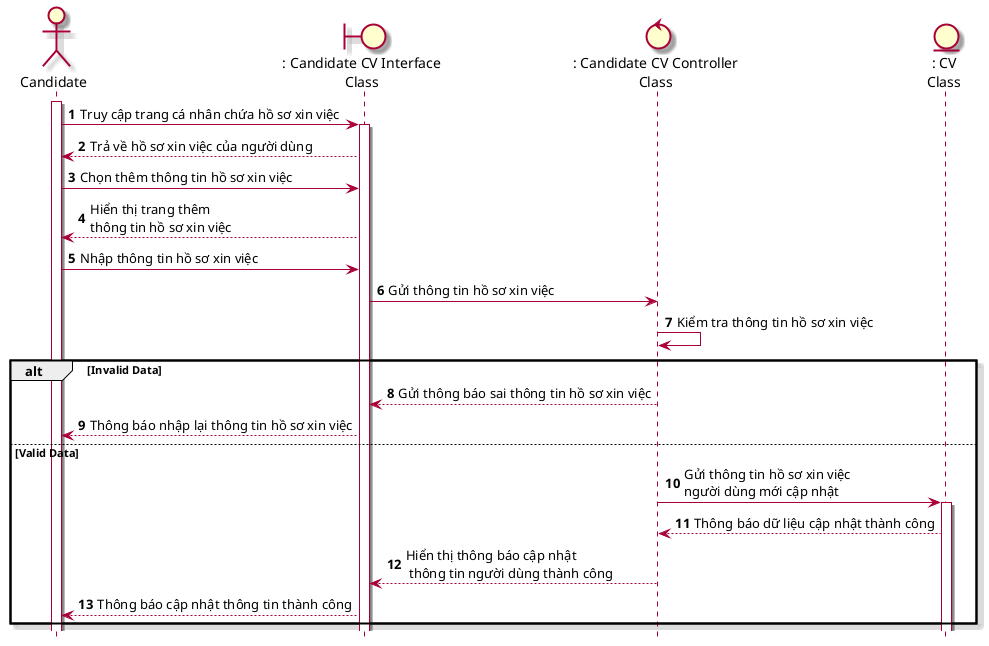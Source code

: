@startuml SeqThemHoSoXinViec
skin rose
hide footbox
actor candidate as "Candidate"
boundary candidateInterface as ": Candidate CV Interface\nClass"
control cVController as ": Candidate CV Controller\nClass"
entity CV as ": CV\nClass"
autonumber
candidate++
candidate-> candidateInterface++: Truy cập trang cá nhân chứa hồ sơ xin việc
candidateInterface-->candidate: Trả về hồ sơ xin việc của người dùng
candidate-> candidateInterface: Chọn thêm thông tin hồ sơ xin việc
candidateInterface--> candidate: Hiển thị trang thêm\nthông tin hồ sơ xin việc
candidate -> candidateInterface: Nhập thông tin hồ sơ xin việc
candidateInterface->cVController: Gửi thông tin hồ sơ xin việc
cVController->cVController: Kiểm tra thông tin hồ sơ xin việc
alt Invalid Data
cVController-->candidateInterface: Gửi thông báo sai thông tin hồ sơ xin việc
candidateInterface --> candidate: Thông báo nhập lại thông tin hồ sơ xin việc
else Valid Data
cVController -> CV++: Gửi thông tin hồ sơ xin việc \nngười dùng mới cập nhật
CV --> cVController: Thông báo dữ liệu cập nhật thành công
cVController --> candidateInterface: Hiển thị thông báo cập nhật\n thông tin người dùng thành công
candidateInterface --> candidate: Thông báo cập nhật thông tin thành công
end
@enduml
